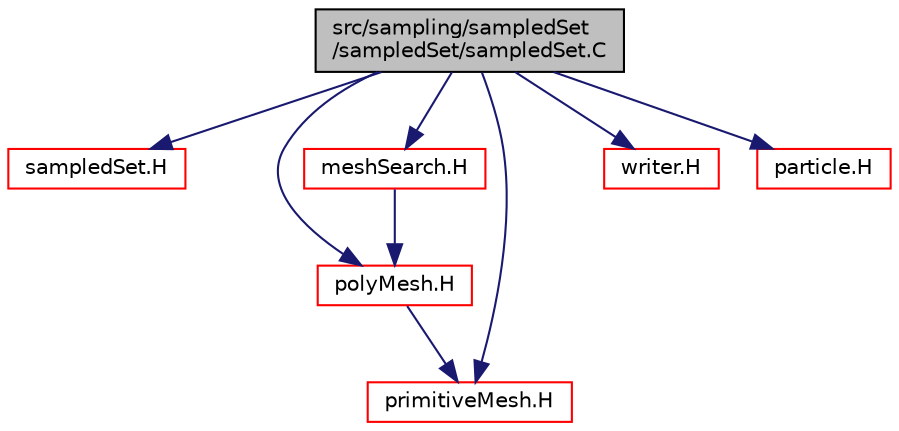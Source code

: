 digraph "src/sampling/sampledSet/sampledSet/sampledSet.C"
{
  bgcolor="transparent";
  edge [fontname="Helvetica",fontsize="10",labelfontname="Helvetica",labelfontsize="10"];
  node [fontname="Helvetica",fontsize="10",shape=record];
  Node0 [label="src/sampling/sampledSet\l/sampledSet/sampledSet.C",height=0.2,width=0.4,color="black", fillcolor="grey75", style="filled", fontcolor="black"];
  Node0 -> Node1 [color="midnightblue",fontsize="10",style="solid",fontname="Helvetica"];
  Node1 [label="sampledSet.H",height=0.2,width=0.4,color="red",URL="$a15020.html"];
  Node0 -> Node130 [color="midnightblue",fontsize="10",style="solid",fontname="Helvetica"];
  Node130 [label="polyMesh.H",height=0.2,width=0.4,color="red",URL="$a12398.html"];
  Node130 -> Node145 [color="midnightblue",fontsize="10",style="solid",fontname="Helvetica"];
  Node145 [label="primitiveMesh.H",height=0.2,width=0.4,color="red",URL="$a12650.html"];
  Node0 -> Node145 [color="midnightblue",fontsize="10",style="solid",fontname="Helvetica"];
  Node0 -> Node237 [color="midnightblue",fontsize="10",style="solid",fontname="Helvetica"];
  Node237 [label="meshSearch.H",height=0.2,width=0.4,color="red",URL="$a08312.html"];
  Node237 -> Node130 [color="midnightblue",fontsize="10",style="solid",fontname="Helvetica"];
  Node0 -> Node240 [color="midnightblue",fontsize="10",style="solid",fontname="Helvetica"];
  Node240 [label="writer.H",height=0.2,width=0.4,color="red",URL="$a01184.html"];
  Node0 -> Node241 [color="midnightblue",fontsize="10",style="solid",fontname="Helvetica"];
  Node241 [label="particle.H",height=0.2,width=0.4,color="red",URL="$a05567.html"];
}
